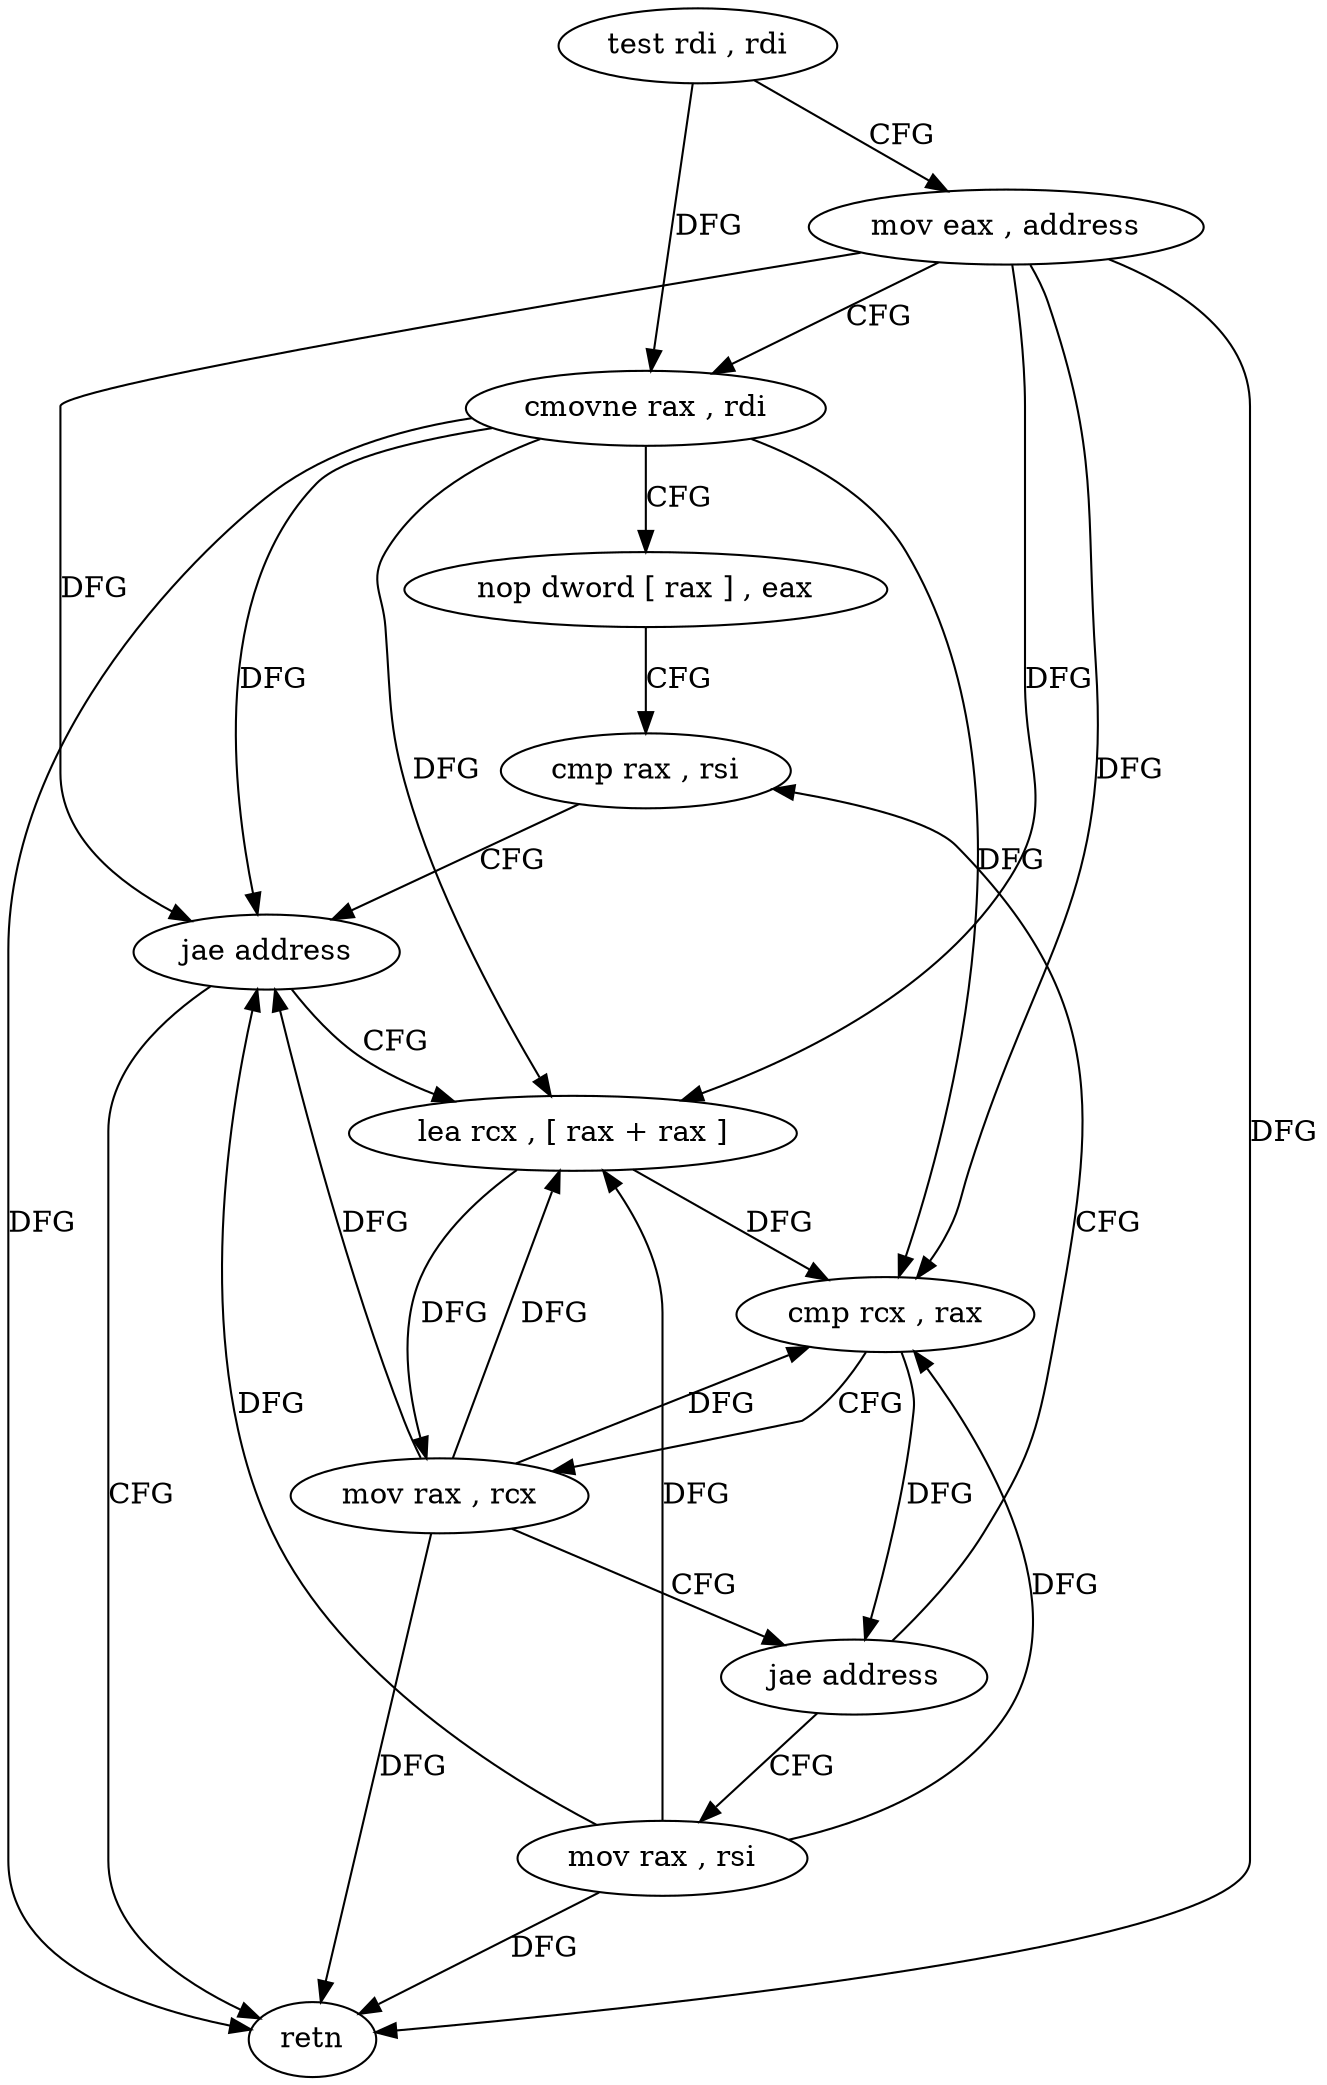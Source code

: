 digraph "func" {
"4254016" [label = "test rdi , rdi" ]
"4254019" [label = "mov eax , address" ]
"4254024" [label = "cmovne rax , rdi" ]
"4254028" [label = "nop dword [ rax ] , eax" ]
"4254032" [label = "cmp rax , rsi" ]
"4254052" [label = "retn" ]
"4254037" [label = "lea rcx , [ rax + rax ]" ]
"4254041" [label = "cmp rcx , rax" ]
"4254044" [label = "mov rax , rcx" ]
"4254047" [label = "jae address" ]
"4254049" [label = "mov rax , rsi" ]
"4254035" [label = "jae address" ]
"4254016" -> "4254019" [ label = "CFG" ]
"4254016" -> "4254024" [ label = "DFG" ]
"4254019" -> "4254024" [ label = "CFG" ]
"4254019" -> "4254035" [ label = "DFG" ]
"4254019" -> "4254052" [ label = "DFG" ]
"4254019" -> "4254037" [ label = "DFG" ]
"4254019" -> "4254041" [ label = "DFG" ]
"4254024" -> "4254028" [ label = "CFG" ]
"4254024" -> "4254035" [ label = "DFG" ]
"4254024" -> "4254052" [ label = "DFG" ]
"4254024" -> "4254037" [ label = "DFG" ]
"4254024" -> "4254041" [ label = "DFG" ]
"4254028" -> "4254032" [ label = "CFG" ]
"4254032" -> "4254035" [ label = "CFG" ]
"4254037" -> "4254041" [ label = "DFG" ]
"4254037" -> "4254044" [ label = "DFG" ]
"4254041" -> "4254044" [ label = "CFG" ]
"4254041" -> "4254047" [ label = "DFG" ]
"4254044" -> "4254047" [ label = "CFG" ]
"4254044" -> "4254037" [ label = "DFG" ]
"4254044" -> "4254041" [ label = "DFG" ]
"4254044" -> "4254035" [ label = "DFG" ]
"4254044" -> "4254052" [ label = "DFG" ]
"4254047" -> "4254032" [ label = "CFG" ]
"4254047" -> "4254049" [ label = "CFG" ]
"4254049" -> "4254052" [ label = "DFG" ]
"4254049" -> "4254037" [ label = "DFG" ]
"4254049" -> "4254041" [ label = "DFG" ]
"4254049" -> "4254035" [ label = "DFG" ]
"4254035" -> "4254052" [ label = "CFG" ]
"4254035" -> "4254037" [ label = "CFG" ]
}
